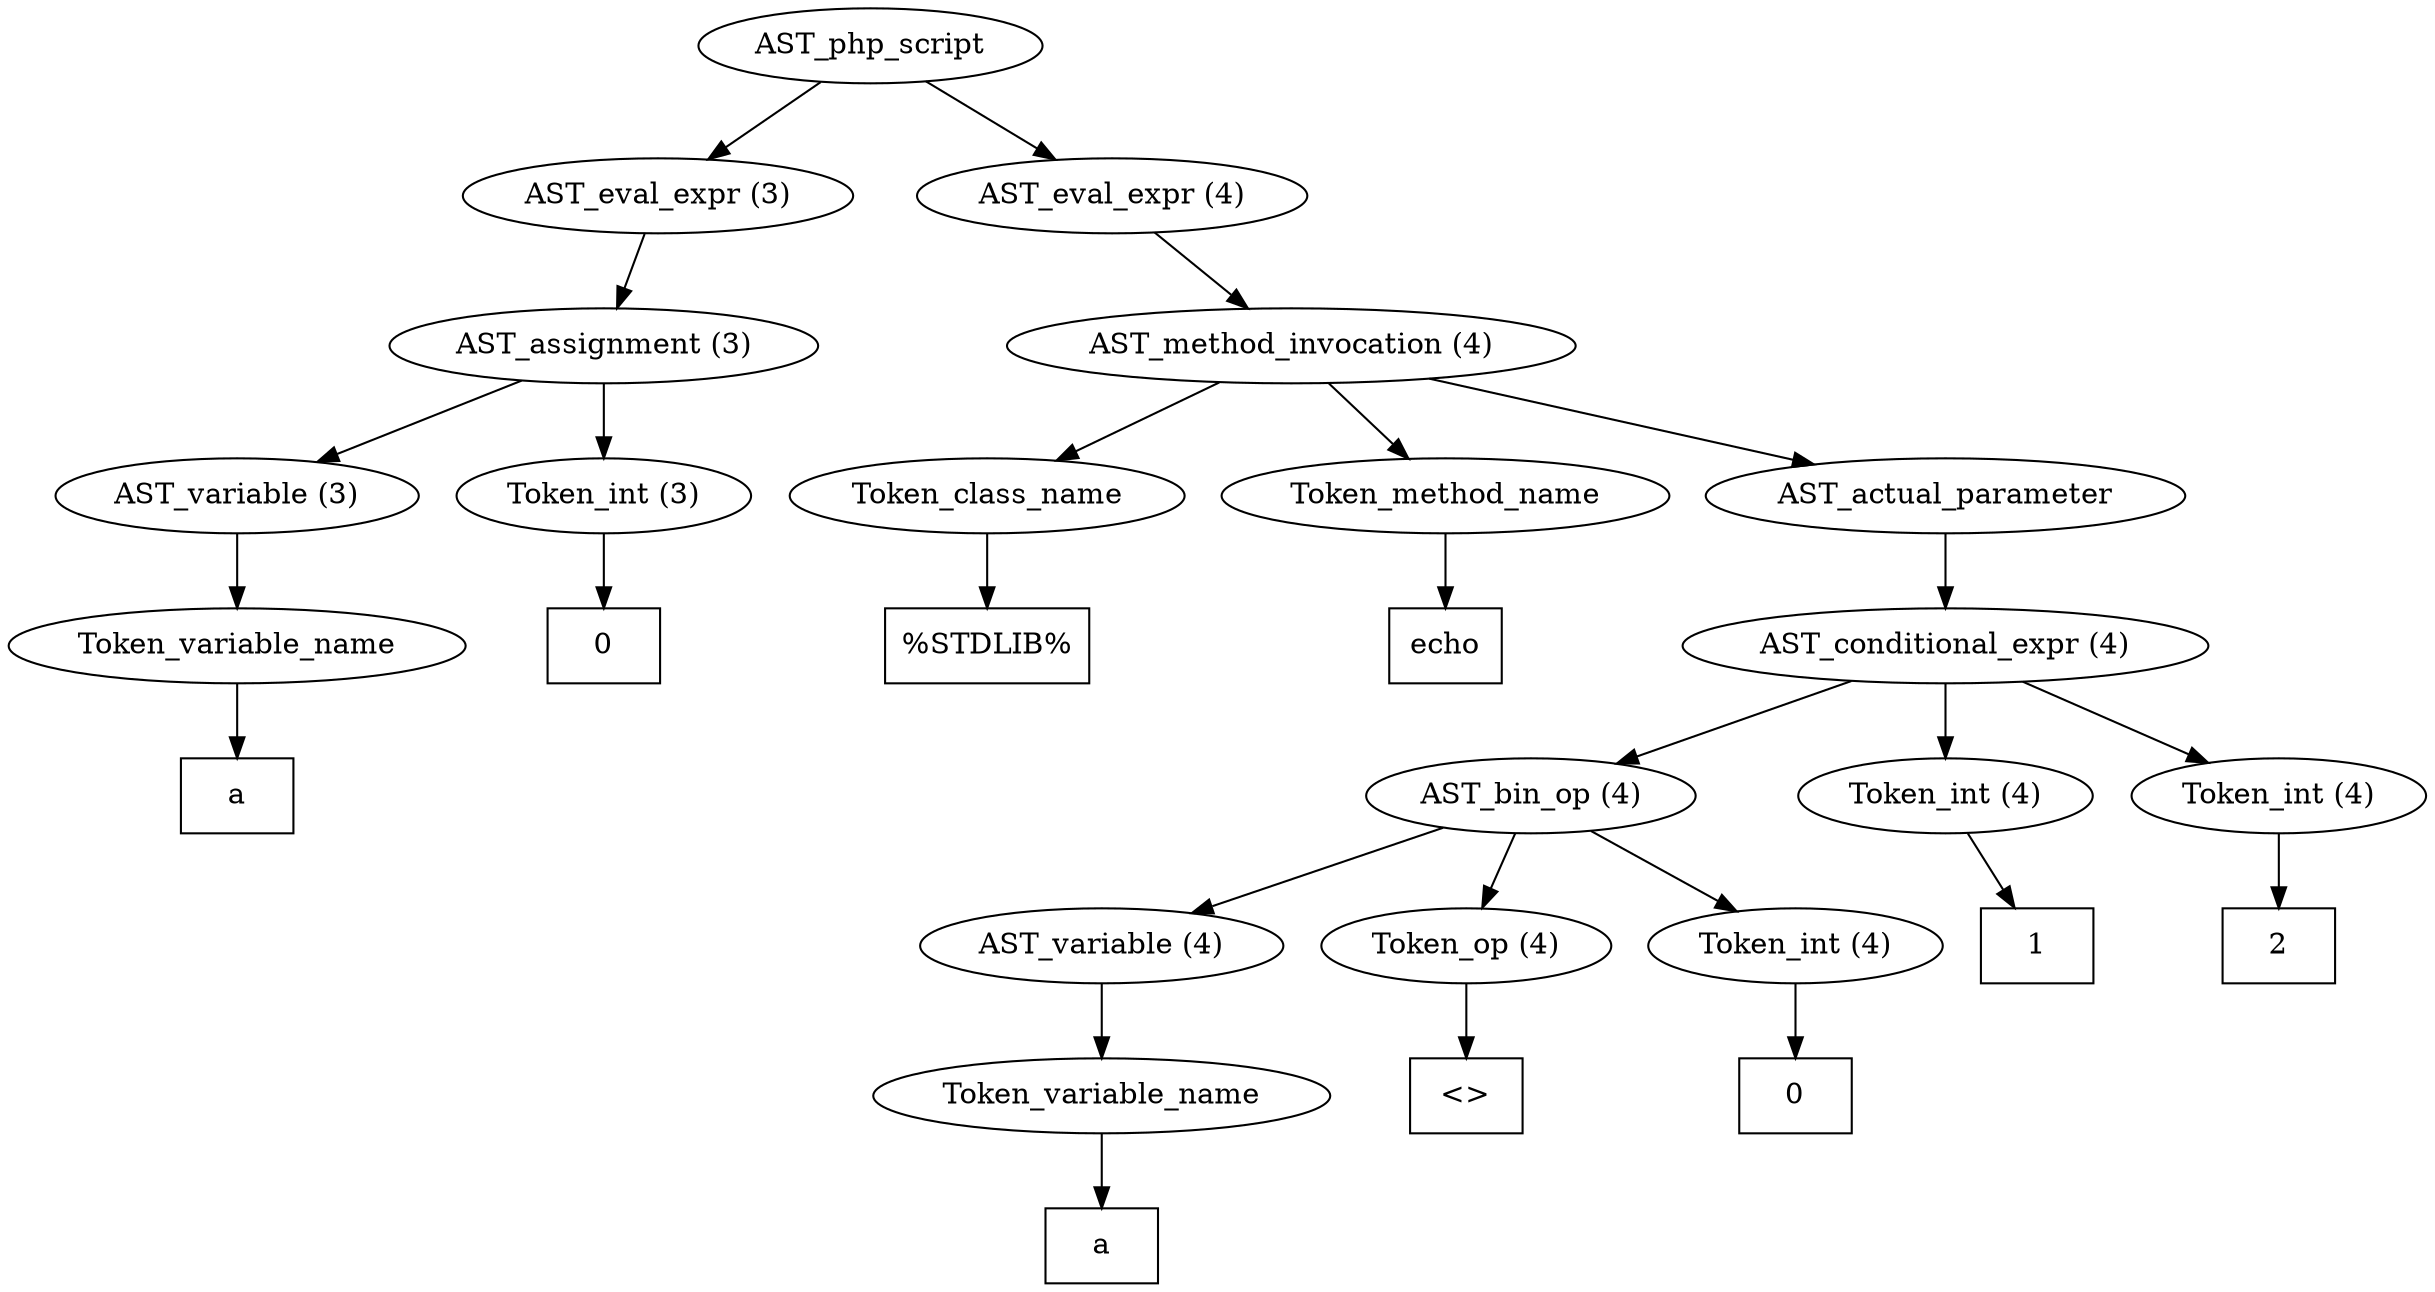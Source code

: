 /*
 * AST in dot format generated by phc -- the PHP compiler
 */

digraph AST {
node_0 [label="AST_php_script"];
node_1 [label="AST_eval_expr (3)"];
node_2 [label="AST_assignment (3)"];
node_3 [label="AST_variable (3)"];
node_4 [label="Token_variable_name"];
node_5 [label="a", shape=box]
node_4 -> node_5;
node_3 -> node_4;
node_6 [label="Token_int (3)"];
node_7 [label="0", shape=box]
node_6 -> node_7;
node_2 -> node_6;
node_2 -> node_3;
node_1 -> node_2;
node_8 [label="AST_eval_expr (4)"];
node_9 [label="AST_method_invocation (4)"];
node_10 [label="Token_class_name"];
node_11 [label="%STDLIB%", shape=box]
node_10 -> node_11;
node_12 [label="Token_method_name"];
node_13 [label="echo", shape=box]
node_12 -> node_13;
node_14 [label="AST_actual_parameter"];
node_15 [label="AST_conditional_expr (4)"];
node_16 [label="AST_bin_op (4)"];
node_17 [label="AST_variable (4)"];
node_18 [label="Token_variable_name"];
node_19 [label="a", shape=box]
node_18 -> node_19;
node_17 -> node_18;
node_20 [label="Token_op (4)"];
node_21 [label="<>", shape=box]
node_20 -> node_21;
node_22 [label="Token_int (4)"];
node_23 [label="0", shape=box]
node_22 -> node_23;
node_16 -> node_22;
node_16 -> node_20;
node_16 -> node_17;
node_24 [label="Token_int (4)"];
node_25 [label="1", shape=box]
node_24 -> node_25;
node_26 [label="Token_int (4)"];
node_27 [label="2", shape=box]
node_26 -> node_27;
node_15 -> node_26;
node_15 -> node_24;
node_15 -> node_16;
node_14 -> node_15;
node_9 -> node_14;
node_9 -> node_12;
node_9 -> node_10;
node_8 -> node_9;
node_0 -> node_8;
node_0 -> node_1;
}
